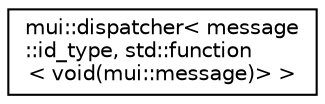 digraph "Graphical Class Hierarchy"
{
 // LATEX_PDF_SIZE
  edge [fontname="Helvetica",fontsize="10",labelfontname="Helvetica",labelfontsize="10"];
  node [fontname="Helvetica",fontsize="10",shape=record];
  rankdir="LR";
  Node0 [label="mui::dispatcher\< message\l::id_type, std::function\l\< void(mui::message)\> \>",height=0.2,width=0.4,color="black", fillcolor="white", style="filled",URL="$structmui_1_1dispatcher.html",tooltip=" "];
}
